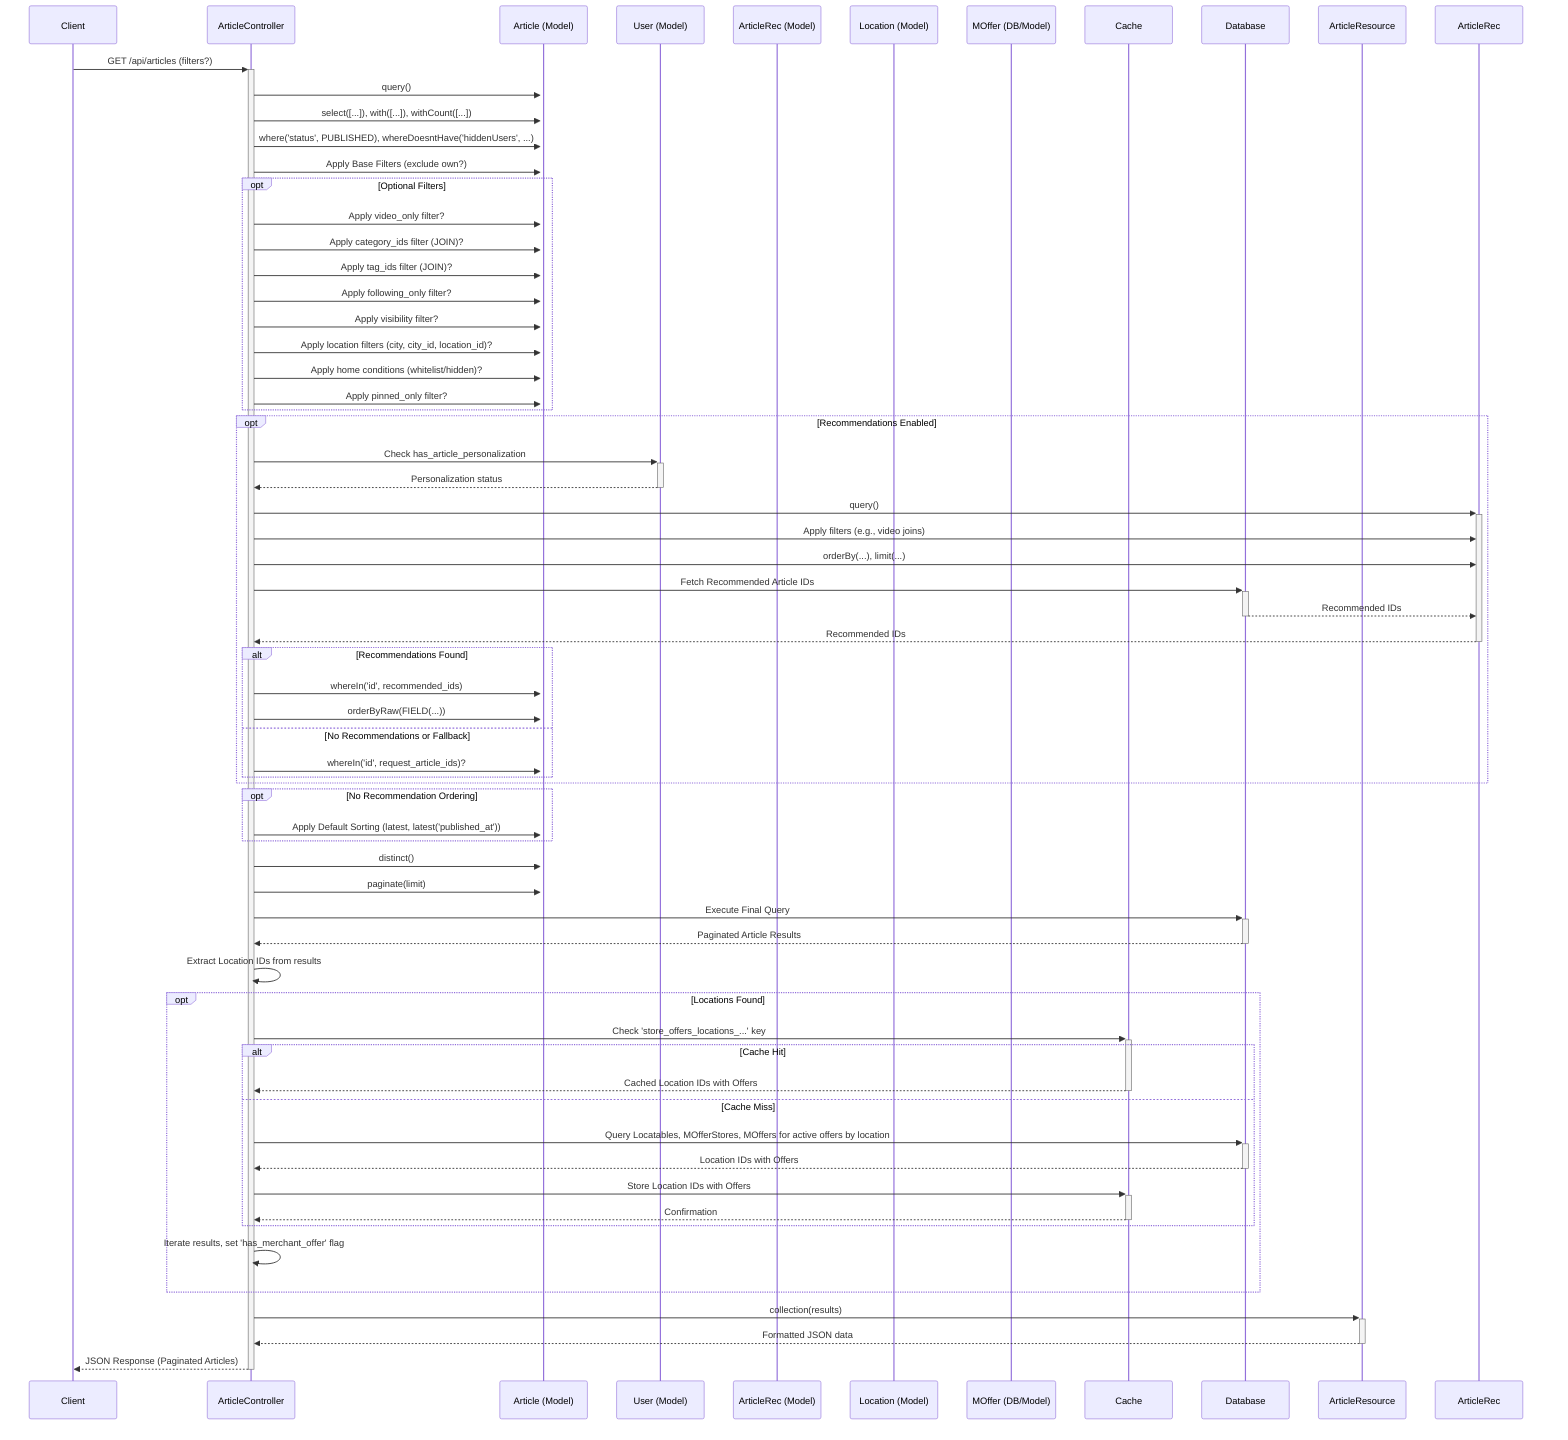 sequenceDiagram
    participant Client
    participant ArticleController
    participant ArticleModel as Article (Model)
    participant User as User (Model)
    participant ArticleRecommendation as ArticleRec (Model)
    participant Location as Location (Model)
    participant MerchantOffer as MOffer (DB/Model)
    participant Cache
    participant Database
    participant ArticleResource

    Client->>+ArticleController: GET /api/articles (filters?)
    ArticleController->>+ArticleModel: query()
    ArticleController->>ArticleModel: select([...]), with([...]), withCount([...])
    ArticleController->>ArticleModel: where('status', PUBLISHED), whereDoesntHave('hiddenUsers', ...)
    ArticleController->>ArticleModel: Apply Base Filters (exclude own?)

    opt Optional Filters
        ArticleController->>ArticleModel: Apply video_only filter?
        ArticleController->>ArticleModel: Apply category_ids filter (JOIN)?
        ArticleController->>ArticleModel: Apply tag_ids filter (JOIN)?
        ArticleController->>ArticleModel: Apply following_only filter?
        ArticleController->>ArticleModel: Apply visibility filter?
        ArticleController->>ArticleModel: Apply location filters (city, city_id, location_id)?
        ArticleController->>ArticleModel: Apply home conditions (whitelist/hidden)?
        ArticleController->>ArticleModel: Apply pinned_only filter?
    end

    opt Recommendations Enabled
        ArticleController->>+User: Check has_article_personalization
        User-->>-ArticleController: Personalization status
        ArticleController->>+ArticleRec: query()
        ArticleController->>ArticleRec: Apply filters (e.g., video joins)
        ArticleController->>ArticleRec: orderBy(...), limit(...)
        ArticleController->>+Database: Fetch Recommended Article IDs
        Database-->>-ArticleRec: Recommended IDs
        ArticleRec-->>-ArticleController: Recommended IDs
        alt Recommendations Found
            ArticleController->>ArticleModel: whereIn('id', recommended_ids)
            ArticleController->>ArticleModel: orderByRaw(FIELD(...))
        else No Recommendations or Fallback
            ArticleController->>ArticleModel: whereIn('id', request_article_ids)?
        end
    end

    opt No Recommendation Ordering
        ArticleController->>ArticleModel: Apply Default Sorting (latest, latest('published_at'))
    end

    ArticleController->>ArticleModel: distinct()
    ArticleController->>ArticleModel: paginate(limit)
    ArticleController->>+Database: Execute Final Query
    Database-->>-ArticleController: Paginated Article Results

    ArticleController->>ArticleController: Extract Location IDs from results
    opt Locations Found
        ArticleController->>+Cache: Check 'store_offers_locations_...' key
        alt Cache Hit
            Cache-->>-ArticleController: Cached Location IDs with Offers
        else Cache Miss
            ArticleController->>+Database: Query Locatables, MOfferStores, MOffers for active offers by location
            Database-->>-ArticleController: Location IDs with Offers
            ArticleController->>+Cache: Store Location IDs with Offers
            Cache-->>-ArticleController: Confirmation
        end
        ArticleController->>ArticleController: Iterate results, set 'has_merchant_offer' flag
    end

    ArticleController->>+ArticleResource: collection(results)
    ArticleResource-->>-ArticleController: Formatted JSON data
    ArticleController-->>-Client: JSON Response (Paginated Articles)